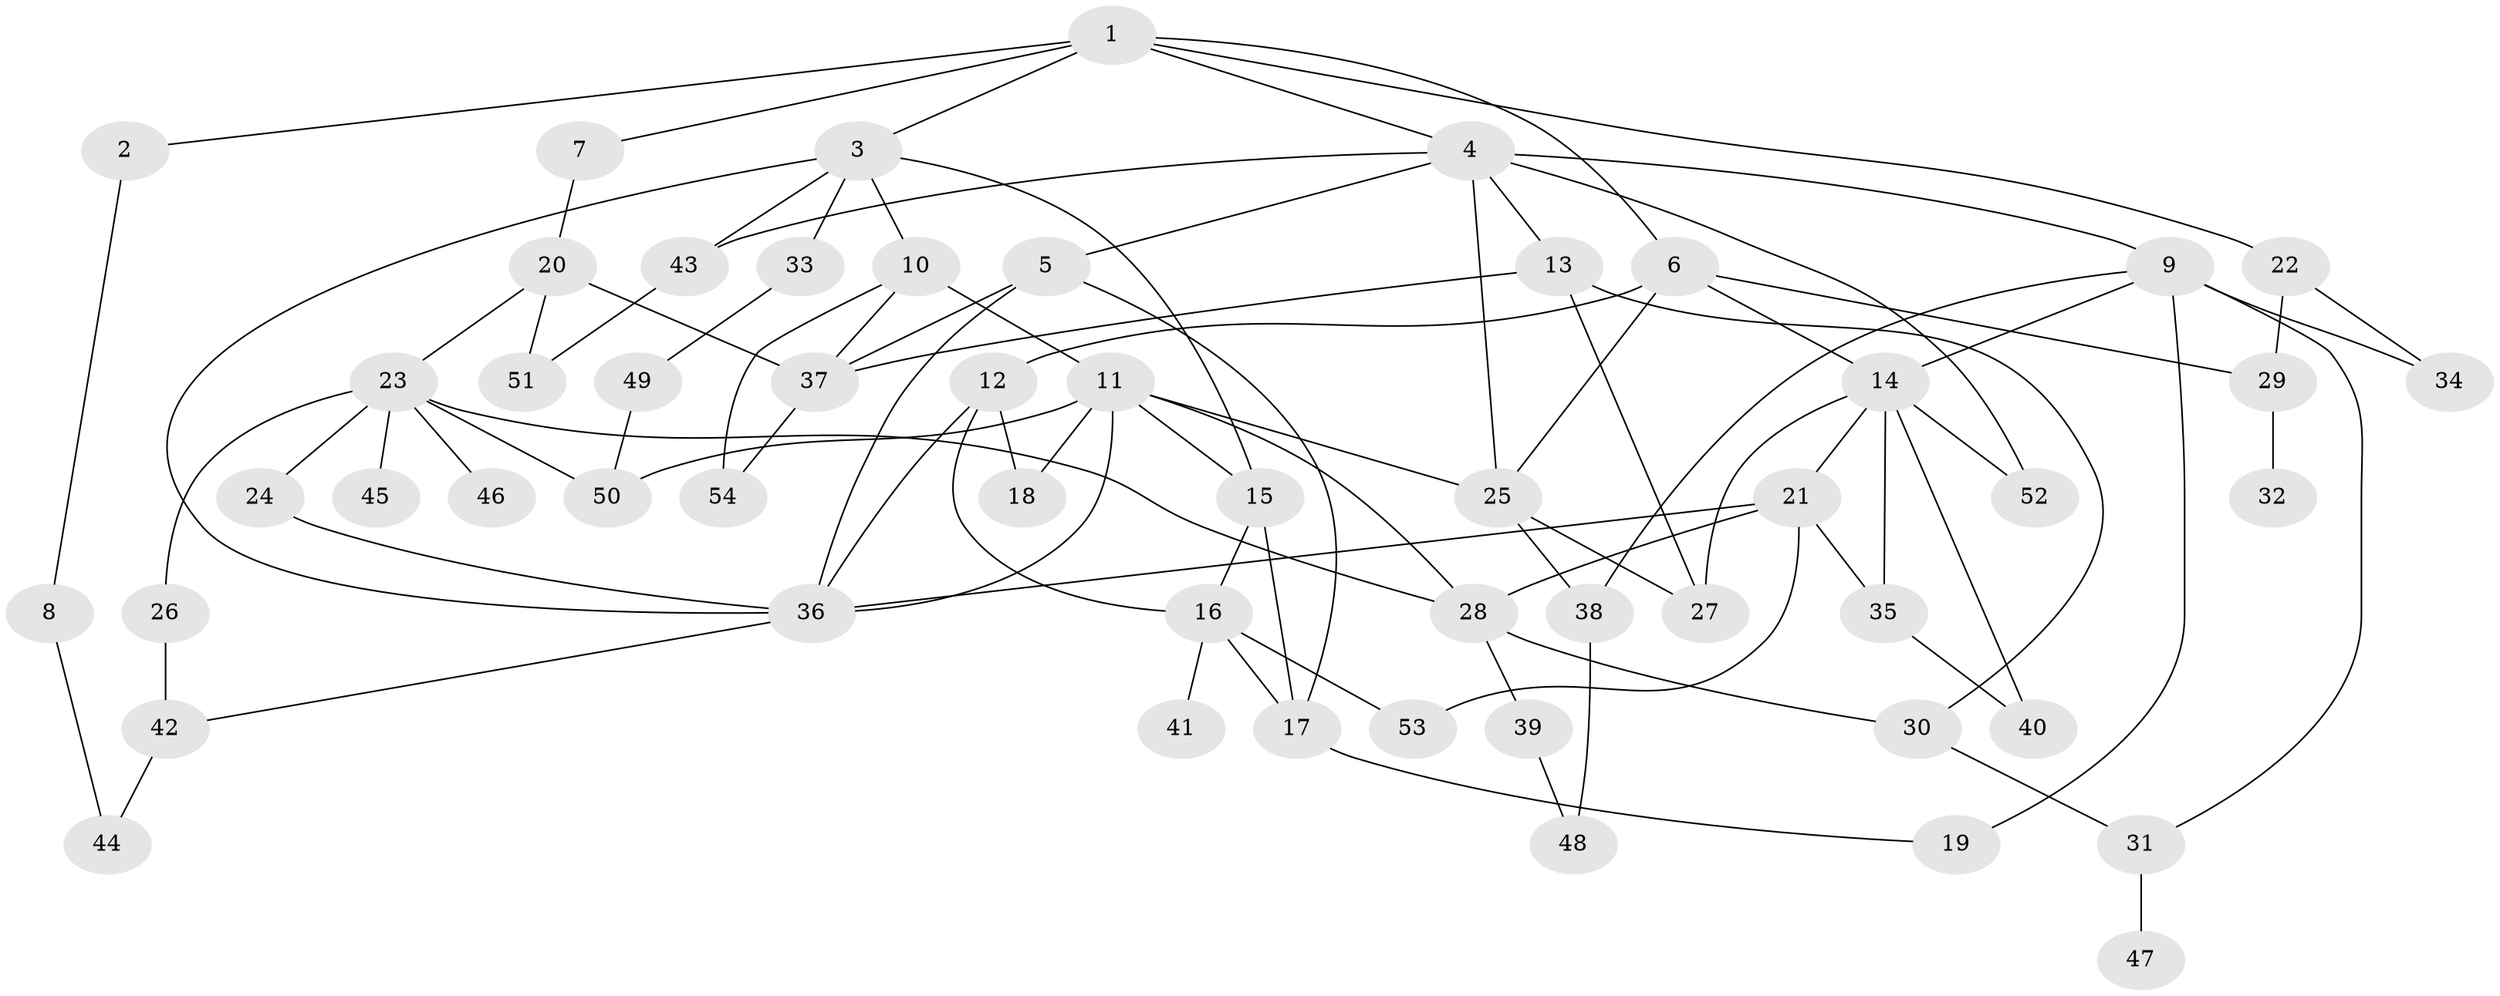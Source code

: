 // original degree distribution, {6: 0.028037383177570093, 3: 0.32710280373831774, 7: 0.037383177570093455, 5: 0.07476635514018691, 4: 0.08411214953271028, 1: 0.17757009345794392, 2: 0.27102803738317754}
// Generated by graph-tools (version 1.1) at 2025/34/03/09/25 02:34:28]
// undirected, 54 vertices, 91 edges
graph export_dot {
graph [start="1"]
  node [color=gray90,style=filled];
  1;
  2;
  3;
  4;
  5;
  6;
  7;
  8;
  9;
  10;
  11;
  12;
  13;
  14;
  15;
  16;
  17;
  18;
  19;
  20;
  21;
  22;
  23;
  24;
  25;
  26;
  27;
  28;
  29;
  30;
  31;
  32;
  33;
  34;
  35;
  36;
  37;
  38;
  39;
  40;
  41;
  42;
  43;
  44;
  45;
  46;
  47;
  48;
  49;
  50;
  51;
  52;
  53;
  54;
  1 -- 2 [weight=1.0];
  1 -- 3 [weight=1.0];
  1 -- 4 [weight=1.0];
  1 -- 6 [weight=1.0];
  1 -- 7 [weight=1.0];
  1 -- 22 [weight=1.0];
  2 -- 8 [weight=1.0];
  3 -- 10 [weight=1.0];
  3 -- 15 [weight=1.0];
  3 -- 33 [weight=1.0];
  3 -- 36 [weight=1.0];
  3 -- 43 [weight=1.0];
  4 -- 5 [weight=1.0];
  4 -- 9 [weight=1.0];
  4 -- 13 [weight=1.0];
  4 -- 25 [weight=1.0];
  4 -- 43 [weight=1.0];
  4 -- 52 [weight=1.0];
  5 -- 17 [weight=1.0];
  5 -- 36 [weight=1.0];
  5 -- 37 [weight=1.0];
  6 -- 12 [weight=1.0];
  6 -- 14 [weight=1.0];
  6 -- 25 [weight=2.0];
  6 -- 29 [weight=1.0];
  7 -- 20 [weight=1.0];
  8 -- 44 [weight=1.0];
  9 -- 14 [weight=1.0];
  9 -- 19 [weight=1.0];
  9 -- 31 [weight=1.0];
  9 -- 34 [weight=1.0];
  9 -- 38 [weight=1.0];
  10 -- 11 [weight=2.0];
  10 -- 37 [weight=1.0];
  10 -- 54 [weight=1.0];
  11 -- 15 [weight=1.0];
  11 -- 18 [weight=1.0];
  11 -- 25 [weight=2.0];
  11 -- 28 [weight=1.0];
  11 -- 36 [weight=1.0];
  11 -- 50 [weight=1.0];
  12 -- 16 [weight=1.0];
  12 -- 18 [weight=1.0];
  12 -- 36 [weight=1.0];
  13 -- 27 [weight=1.0];
  13 -- 30 [weight=1.0];
  13 -- 37 [weight=1.0];
  14 -- 21 [weight=1.0];
  14 -- 27 [weight=1.0];
  14 -- 35 [weight=2.0];
  14 -- 40 [weight=1.0];
  14 -- 52 [weight=1.0];
  15 -- 16 [weight=1.0];
  15 -- 17 [weight=1.0];
  16 -- 17 [weight=1.0];
  16 -- 41 [weight=1.0];
  16 -- 53 [weight=1.0];
  17 -- 19 [weight=1.0];
  20 -- 23 [weight=1.0];
  20 -- 37 [weight=1.0];
  20 -- 51 [weight=1.0];
  21 -- 28 [weight=1.0];
  21 -- 35 [weight=2.0];
  21 -- 36 [weight=1.0];
  21 -- 53 [weight=1.0];
  22 -- 29 [weight=1.0];
  22 -- 34 [weight=1.0];
  23 -- 24 [weight=2.0];
  23 -- 26 [weight=1.0];
  23 -- 28 [weight=1.0];
  23 -- 45 [weight=1.0];
  23 -- 46 [weight=1.0];
  23 -- 50 [weight=1.0];
  24 -- 36 [weight=1.0];
  25 -- 27 [weight=1.0];
  25 -- 38 [weight=3.0];
  26 -- 42 [weight=1.0];
  28 -- 30 [weight=1.0];
  28 -- 39 [weight=1.0];
  29 -- 32 [weight=1.0];
  30 -- 31 [weight=1.0];
  31 -- 47 [weight=1.0];
  33 -- 49 [weight=1.0];
  35 -- 40 [weight=1.0];
  36 -- 42 [weight=1.0];
  37 -- 54 [weight=1.0];
  38 -- 48 [weight=1.0];
  39 -- 48 [weight=1.0];
  42 -- 44 [weight=1.0];
  43 -- 51 [weight=1.0];
  49 -- 50 [weight=1.0];
}
